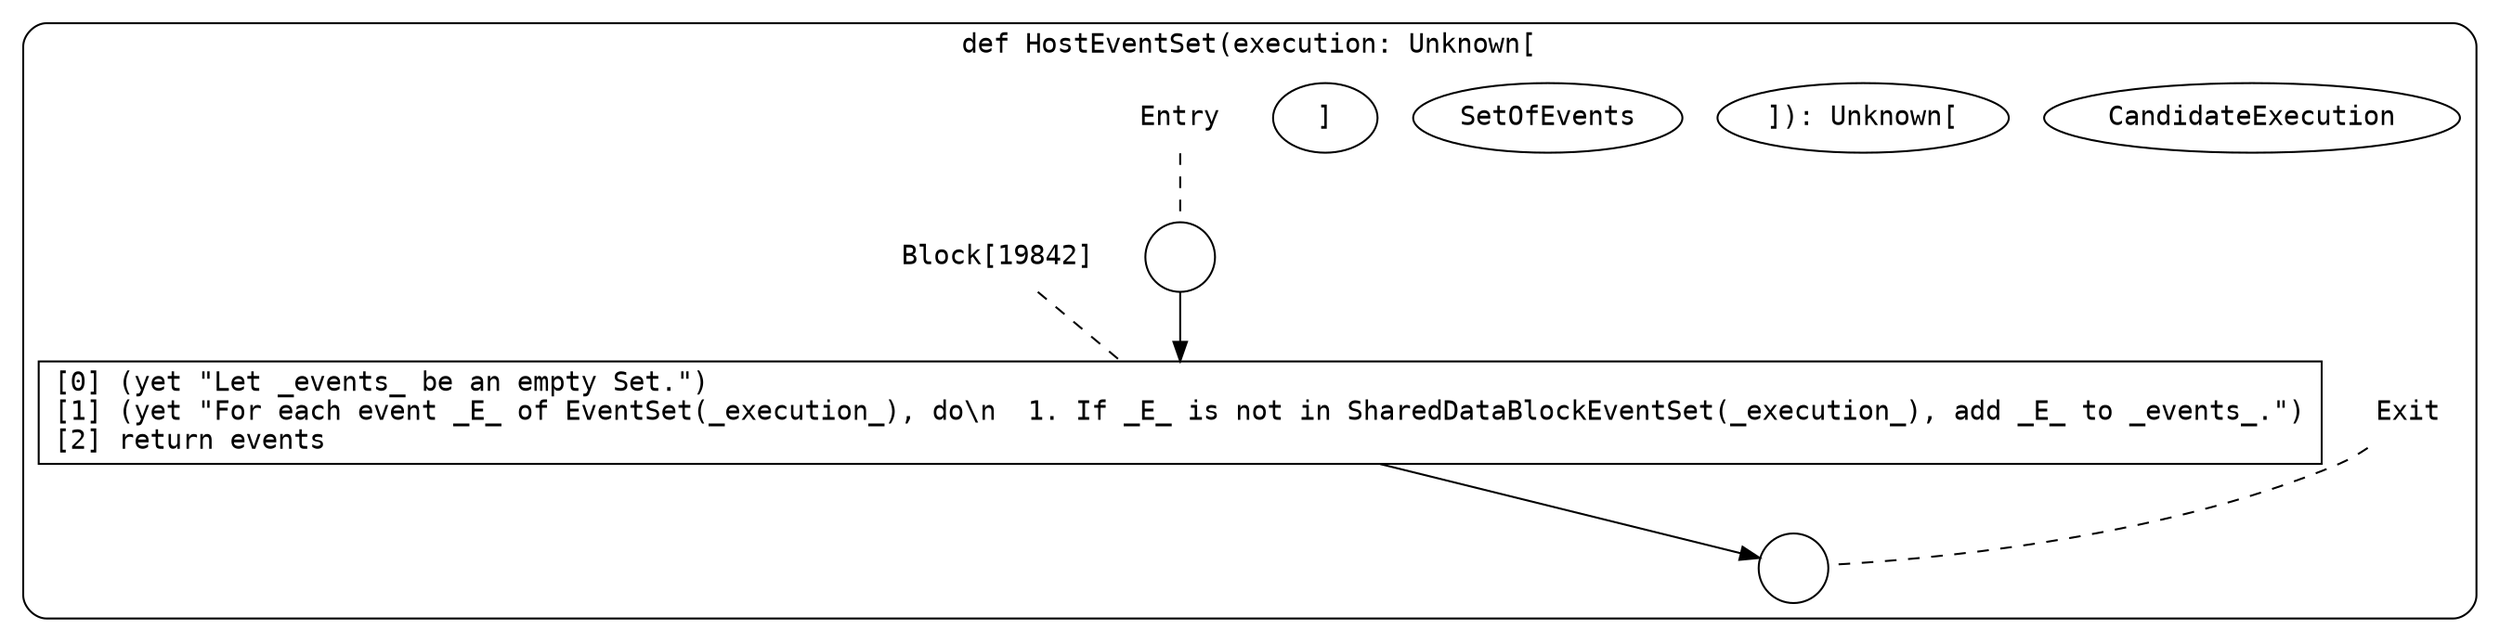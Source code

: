 digraph {
  graph [fontname = "Consolas"]
  node [fontname = "Consolas"]
  edge [fontname = "Consolas"]
  subgraph cluster2664 {
    label = "def HostEventSet(execution: Unknown["CandidateExecution"]): Unknown["SetOfEvents"]"
    style = rounded
    cluster2664_entry_name [shape=none, label=<<font color="black">Entry</font>>]
    cluster2664_entry_name -> cluster2664_entry [arrowhead=none, color="black", style=dashed]
    cluster2664_entry [shape=circle label=" " color="black" fillcolor="white" style=filled]
    cluster2664_entry -> node19842 [color="black"]
    cluster2664_exit_name [shape=none, label=<<font color="black">Exit</font>>]
    cluster2664_exit_name -> cluster2664_exit [arrowhead=none, color="black", style=dashed]
    cluster2664_exit [shape=circle label=" " color="black" fillcolor="white" style=filled]
    node19842_name [shape=none, label=<<font color="black">Block[19842]</font>>]
    node19842_name -> node19842 [arrowhead=none, color="black", style=dashed]
    node19842 [shape=box, label=<<font color="black">[0] (yet &quot;Let _events_ be an empty Set.&quot;)<BR ALIGN="LEFT"/>[1] (yet &quot;For each event _E_ of EventSet(_execution_), do\n  1. If _E_ is not in SharedDataBlockEventSet(_execution_), add _E_ to _events_.&quot;)<BR ALIGN="LEFT"/>[2] return events<BR ALIGN="LEFT"/></font>> color="black" fillcolor="white", style=filled]
    node19842 -> cluster2664_exit [color="black"]
  }
}